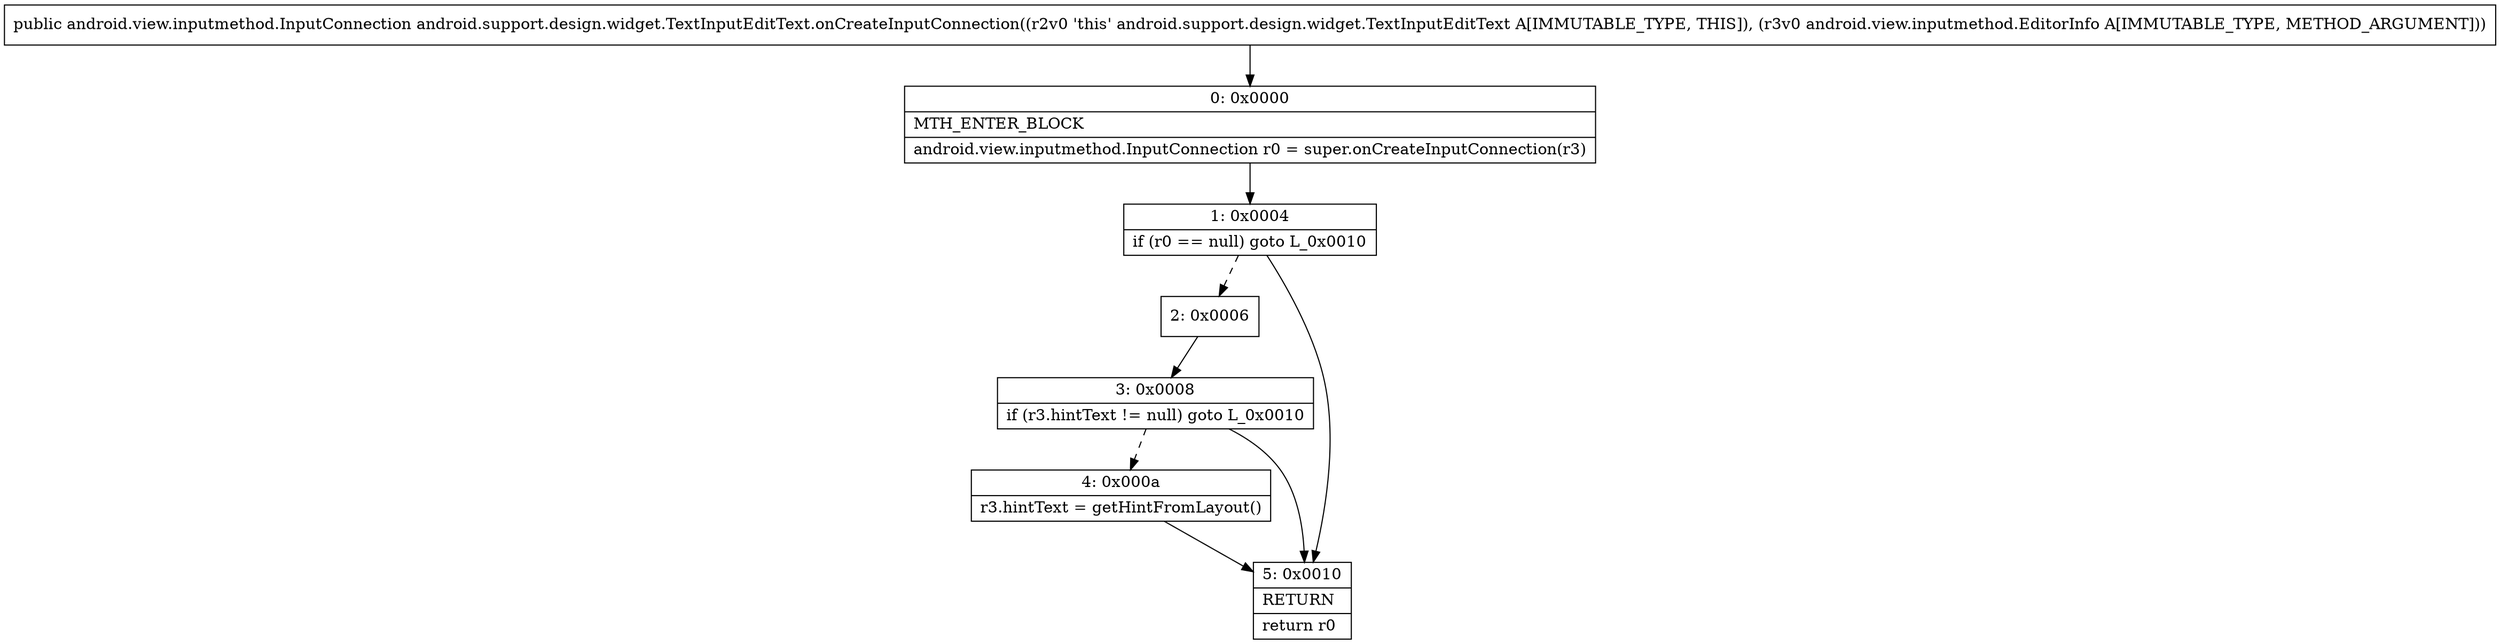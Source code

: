 digraph "CFG forandroid.support.design.widget.TextInputEditText.onCreateInputConnection(Landroid\/view\/inputmethod\/EditorInfo;)Landroid\/view\/inputmethod\/InputConnection;" {
Node_0 [shape=record,label="{0\:\ 0x0000|MTH_ENTER_BLOCK\l|android.view.inputmethod.InputConnection r0 = super.onCreateInputConnection(r3)\l}"];
Node_1 [shape=record,label="{1\:\ 0x0004|if (r0 == null) goto L_0x0010\l}"];
Node_2 [shape=record,label="{2\:\ 0x0006}"];
Node_3 [shape=record,label="{3\:\ 0x0008|if (r3.hintText != null) goto L_0x0010\l}"];
Node_4 [shape=record,label="{4\:\ 0x000a|r3.hintText = getHintFromLayout()\l}"];
Node_5 [shape=record,label="{5\:\ 0x0010|RETURN\l|return r0\l}"];
MethodNode[shape=record,label="{public android.view.inputmethod.InputConnection android.support.design.widget.TextInputEditText.onCreateInputConnection((r2v0 'this' android.support.design.widget.TextInputEditText A[IMMUTABLE_TYPE, THIS]), (r3v0 android.view.inputmethod.EditorInfo A[IMMUTABLE_TYPE, METHOD_ARGUMENT])) }"];
MethodNode -> Node_0;
Node_0 -> Node_1;
Node_1 -> Node_2[style=dashed];
Node_1 -> Node_5;
Node_2 -> Node_3;
Node_3 -> Node_4[style=dashed];
Node_3 -> Node_5;
Node_4 -> Node_5;
}

